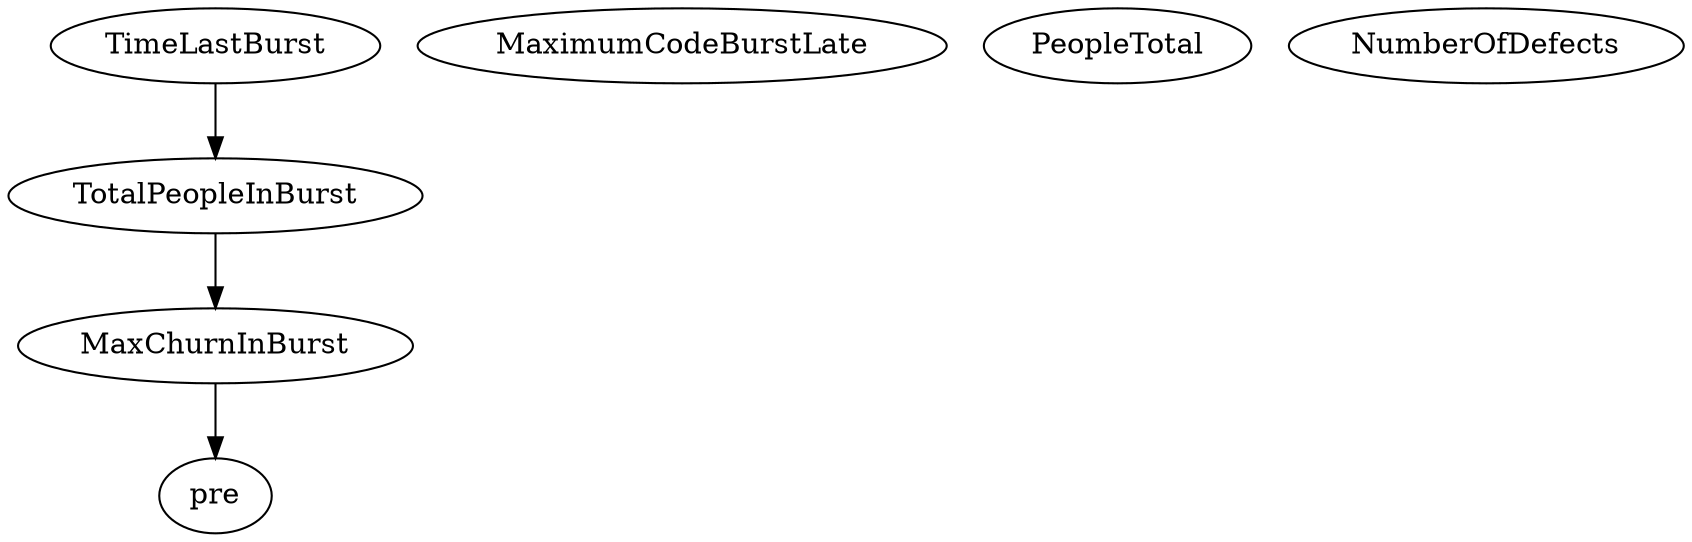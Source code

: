 digraph {
   TimeLastBurst;
   MaximumCodeBurstLate;
   PeopleTotal;
   NumberOfDefects;
   TotalPeopleInBurst;
   pre;
   MaxChurnInBurst;
   TimeLastBurst -> TotalPeopleInBurst;
   TotalPeopleInBurst -> MaxChurnInBurst;
   MaxChurnInBurst -> pre;
}
